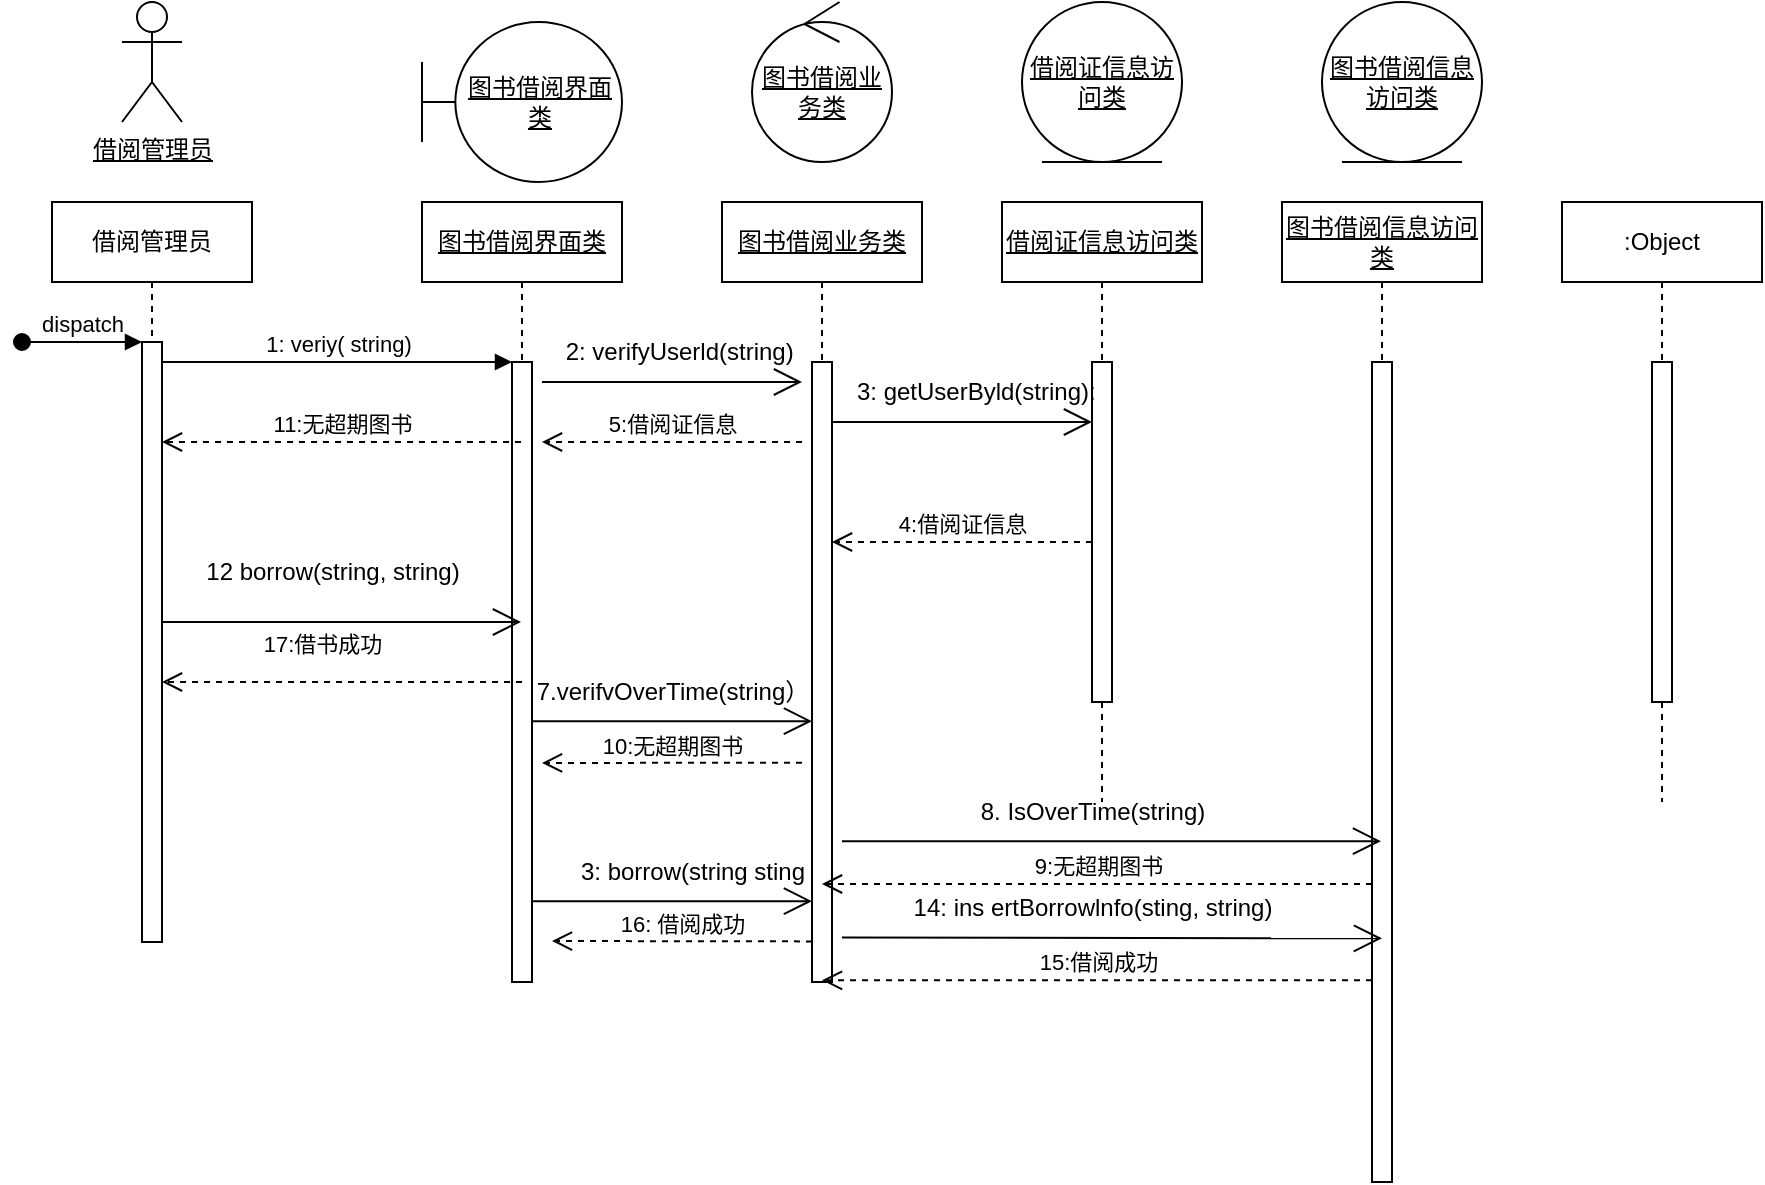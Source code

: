 <mxfile version="21.2.1" type="github">
  <diagram name="Page-1" id="2YBvvXClWsGukQMizWep">
    <mxGraphModel dx="875" dy="1592" grid="1" gridSize="10" guides="1" tooltips="1" connect="1" arrows="1" fold="1" page="1" pageScale="1" pageWidth="850" pageHeight="1100" math="0" shadow="0">
      <root>
        <mxCell id="0" />
        <mxCell id="1" parent="0" />
        <mxCell id="aM9ryv3xv72pqoxQDRHE-1" value="借阅管理员" style="shape=umlLifeline;perimeter=lifelinePerimeter;whiteSpace=wrap;html=1;container=0;dropTarget=0;collapsible=0;recursiveResize=0;outlineConnect=0;portConstraint=eastwest;newEdgeStyle={&quot;edgeStyle&quot;:&quot;elbowEdgeStyle&quot;,&quot;elbow&quot;:&quot;vertical&quot;,&quot;curved&quot;:0,&quot;rounded&quot;:0};" parent="1" vertex="1">
          <mxGeometry x="35" y="40" width="100" height="370" as="geometry" />
        </mxCell>
        <mxCell id="aM9ryv3xv72pqoxQDRHE-2" value="" style="html=1;points=[];perimeter=orthogonalPerimeter;outlineConnect=0;targetShapes=umlLifeline;portConstraint=eastwest;newEdgeStyle={&quot;edgeStyle&quot;:&quot;elbowEdgeStyle&quot;,&quot;elbow&quot;:&quot;vertical&quot;,&quot;curved&quot;:0,&quot;rounded&quot;:0};" parent="aM9ryv3xv72pqoxQDRHE-1" vertex="1">
          <mxGeometry x="45" y="70" width="10" height="300" as="geometry" />
        </mxCell>
        <mxCell id="aM9ryv3xv72pqoxQDRHE-3" value="dispatch" style="html=1;verticalAlign=bottom;startArrow=oval;endArrow=block;startSize=8;edgeStyle=elbowEdgeStyle;elbow=vertical;curved=0;rounded=0;" parent="aM9ryv3xv72pqoxQDRHE-1" target="aM9ryv3xv72pqoxQDRHE-2" edge="1">
          <mxGeometry relative="1" as="geometry">
            <mxPoint x="-15" y="70" as="sourcePoint" />
          </mxGeometry>
        </mxCell>
        <mxCell id="aM9ryv3xv72pqoxQDRHE-5" value="&lt;u&gt;图书借阅界面类&lt;/u&gt;" style="shape=umlLifeline;perimeter=lifelinePerimeter;whiteSpace=wrap;html=1;container=0;dropTarget=0;collapsible=0;recursiveResize=0;outlineConnect=0;portConstraint=eastwest;newEdgeStyle={&quot;edgeStyle&quot;:&quot;elbowEdgeStyle&quot;,&quot;elbow&quot;:&quot;vertical&quot;,&quot;curved&quot;:0,&quot;rounded&quot;:0};" parent="1" vertex="1">
          <mxGeometry x="220" y="40" width="100" height="390" as="geometry" />
        </mxCell>
        <mxCell id="aM9ryv3xv72pqoxQDRHE-6" value="" style="html=1;points=[];perimeter=orthogonalPerimeter;outlineConnect=0;targetShapes=umlLifeline;portConstraint=eastwest;newEdgeStyle={&quot;edgeStyle&quot;:&quot;elbowEdgeStyle&quot;,&quot;elbow&quot;:&quot;vertical&quot;,&quot;curved&quot;:0,&quot;rounded&quot;:0};" parent="aM9ryv3xv72pqoxQDRHE-5" vertex="1">
          <mxGeometry x="45" y="80" width="10" height="310" as="geometry" />
        </mxCell>
        <mxCell id="aM9ryv3xv72pqoxQDRHE-7" value="1: veriy( string)" style="html=1;verticalAlign=bottom;endArrow=block;edgeStyle=elbowEdgeStyle;elbow=vertical;curved=0;rounded=0;" parent="1" source="aM9ryv3xv72pqoxQDRHE-2" target="aM9ryv3xv72pqoxQDRHE-6" edge="1">
          <mxGeometry relative="1" as="geometry">
            <mxPoint x="195" y="130" as="sourcePoint" />
            <Array as="points">
              <mxPoint x="180" y="120" />
            </Array>
          </mxGeometry>
        </mxCell>
        <mxCell id="6Cf08b0dKJRmfkbG8Xst-1" value="&lt;u&gt;图书借阅业务类&lt;/u&gt;" style="shape=umlLifeline;perimeter=lifelinePerimeter;whiteSpace=wrap;html=1;container=0;dropTarget=0;collapsible=0;recursiveResize=0;outlineConnect=0;portConstraint=eastwest;newEdgeStyle={&quot;edgeStyle&quot;:&quot;elbowEdgeStyle&quot;,&quot;elbow&quot;:&quot;vertical&quot;,&quot;curved&quot;:0,&quot;rounded&quot;:0};" vertex="1" parent="1">
          <mxGeometry x="370" y="40" width="100" height="390" as="geometry" />
        </mxCell>
        <mxCell id="6Cf08b0dKJRmfkbG8Xst-2" value="" style="html=1;points=[];perimeter=orthogonalPerimeter;outlineConnect=0;targetShapes=umlLifeline;portConstraint=eastwest;newEdgeStyle={&quot;edgeStyle&quot;:&quot;elbowEdgeStyle&quot;,&quot;elbow&quot;:&quot;vertical&quot;,&quot;curved&quot;:0,&quot;rounded&quot;:0};" vertex="1" parent="6Cf08b0dKJRmfkbG8Xst-1">
          <mxGeometry x="45" y="80" width="10" height="310" as="geometry" />
        </mxCell>
        <mxCell id="6Cf08b0dKJRmfkbG8Xst-3" value="&lt;u&gt;借阅证信息访问类&lt;/u&gt;" style="shape=umlLifeline;perimeter=lifelinePerimeter;whiteSpace=wrap;html=1;container=0;dropTarget=0;collapsible=0;recursiveResize=0;outlineConnect=0;portConstraint=eastwest;newEdgeStyle={&quot;edgeStyle&quot;:&quot;elbowEdgeStyle&quot;,&quot;elbow&quot;:&quot;vertical&quot;,&quot;curved&quot;:0,&quot;rounded&quot;:0};" vertex="1" parent="1">
          <mxGeometry x="510" y="40" width="100" height="300" as="geometry" />
        </mxCell>
        <mxCell id="6Cf08b0dKJRmfkbG8Xst-4" value="" style="html=1;points=[];perimeter=orthogonalPerimeter;outlineConnect=0;targetShapes=umlLifeline;portConstraint=eastwest;newEdgeStyle={&quot;edgeStyle&quot;:&quot;elbowEdgeStyle&quot;,&quot;elbow&quot;:&quot;vertical&quot;,&quot;curved&quot;:0,&quot;rounded&quot;:0};" vertex="1" parent="6Cf08b0dKJRmfkbG8Xst-3">
          <mxGeometry x="45" y="80" width="10" height="170" as="geometry" />
        </mxCell>
        <mxCell id="6Cf08b0dKJRmfkbG8Xst-5" value="&lt;u&gt;图书借阅信息访问类&lt;/u&gt;" style="shape=umlLifeline;perimeter=lifelinePerimeter;whiteSpace=wrap;html=1;container=0;dropTarget=0;collapsible=0;recursiveResize=0;outlineConnect=0;portConstraint=eastwest;newEdgeStyle={&quot;edgeStyle&quot;:&quot;elbowEdgeStyle&quot;,&quot;elbow&quot;:&quot;vertical&quot;,&quot;curved&quot;:0,&quot;rounded&quot;:0};" vertex="1" parent="1">
          <mxGeometry x="650" y="40" width="100" height="490" as="geometry" />
        </mxCell>
        <mxCell id="6Cf08b0dKJRmfkbG8Xst-6" value="" style="html=1;points=[];perimeter=orthogonalPerimeter;outlineConnect=0;targetShapes=umlLifeline;portConstraint=eastwest;newEdgeStyle={&quot;edgeStyle&quot;:&quot;elbowEdgeStyle&quot;,&quot;elbow&quot;:&quot;vertical&quot;,&quot;curved&quot;:0,&quot;rounded&quot;:0};" vertex="1" parent="6Cf08b0dKJRmfkbG8Xst-5">
          <mxGeometry x="45" y="80" width="10" height="410" as="geometry" />
        </mxCell>
        <mxCell id="6Cf08b0dKJRmfkbG8Xst-7" value=":Object" style="shape=umlLifeline;perimeter=lifelinePerimeter;whiteSpace=wrap;html=1;container=0;dropTarget=0;collapsible=0;recursiveResize=0;outlineConnect=0;portConstraint=eastwest;newEdgeStyle={&quot;edgeStyle&quot;:&quot;elbowEdgeStyle&quot;,&quot;elbow&quot;:&quot;vertical&quot;,&quot;curved&quot;:0,&quot;rounded&quot;:0};" vertex="1" parent="1">
          <mxGeometry x="790" y="40" width="100" height="300" as="geometry" />
        </mxCell>
        <mxCell id="6Cf08b0dKJRmfkbG8Xst-8" value="" style="html=1;points=[];perimeter=orthogonalPerimeter;outlineConnect=0;targetShapes=umlLifeline;portConstraint=eastwest;newEdgeStyle={&quot;edgeStyle&quot;:&quot;elbowEdgeStyle&quot;,&quot;elbow&quot;:&quot;vertical&quot;,&quot;curved&quot;:0,&quot;rounded&quot;:0};" vertex="1" parent="6Cf08b0dKJRmfkbG8Xst-7">
          <mxGeometry x="45" y="80" width="10" height="170" as="geometry" />
        </mxCell>
        <mxCell id="6Cf08b0dKJRmfkbG8Xst-9" value="" style="endArrow=open;endFill=1;endSize=12;html=1;rounded=0;" edge="1" parent="1">
          <mxGeometry width="160" relative="1" as="geometry">
            <mxPoint x="280" y="130" as="sourcePoint" />
            <mxPoint x="410" y="130" as="targetPoint" />
          </mxGeometry>
        </mxCell>
        <mxCell id="6Cf08b0dKJRmfkbG8Xst-24" value="&lt;u&gt;图书借阅界面类&lt;/u&gt;" style="shape=umlBoundary;whiteSpace=wrap;html=1;" vertex="1" parent="1">
          <mxGeometry x="220" y="-50" width="100" height="80" as="geometry" />
        </mxCell>
        <mxCell id="6Cf08b0dKJRmfkbG8Xst-25" value="&lt;u&gt;图书借阅业务类&lt;/u&gt;" style="ellipse;shape=umlControl;whiteSpace=wrap;html=1;" vertex="1" parent="1">
          <mxGeometry x="385" y="-60" width="70" height="80" as="geometry" />
        </mxCell>
        <mxCell id="6Cf08b0dKJRmfkbG8Xst-26" value="&lt;u&gt;借阅证信息访问类&lt;/u&gt;" style="ellipse;shape=umlEntity;whiteSpace=wrap;html=1;" vertex="1" parent="1">
          <mxGeometry x="520" y="-60" width="80" height="80" as="geometry" />
        </mxCell>
        <mxCell id="6Cf08b0dKJRmfkbG8Xst-27" value="&lt;u&gt;图书借阅信息访问类&lt;/u&gt;" style="ellipse;shape=umlEntity;whiteSpace=wrap;html=1;" vertex="1" parent="1">
          <mxGeometry x="670" y="-60" width="80" height="80" as="geometry" />
        </mxCell>
        <mxCell id="6Cf08b0dKJRmfkbG8Xst-28" value="5:借阅证信息" style="html=1;verticalAlign=bottom;endArrow=open;dashed=1;endSize=8;edgeStyle=elbowEdgeStyle;elbow=vertical;curved=0;rounded=0;" edge="1" parent="1">
          <mxGeometry relative="1" as="geometry">
            <mxPoint x="410" y="160" as="sourcePoint" />
            <mxPoint x="280" y="160.09" as="targetPoint" />
          </mxGeometry>
        </mxCell>
        <mxCell id="6Cf08b0dKJRmfkbG8Xst-29" value="4:借阅证信息" style="html=1;verticalAlign=bottom;endArrow=open;dashed=1;endSize=8;edgeStyle=elbowEdgeStyle;elbow=vertical;curved=0;rounded=0;" edge="1" parent="1">
          <mxGeometry relative="1" as="geometry">
            <mxPoint x="555" y="210" as="sourcePoint" />
            <mxPoint x="425" y="210.09" as="targetPoint" />
          </mxGeometry>
        </mxCell>
        <mxCell id="6Cf08b0dKJRmfkbG8Xst-30" value="&lt;u&gt;借阅管理员&lt;/u&gt;" style="shape=umlActor;verticalLabelPosition=bottom;verticalAlign=top;html=1;outlineConnect=0;" vertex="1" parent="1">
          <mxGeometry x="70" y="-60" width="30" height="60" as="geometry" />
        </mxCell>
        <mxCell id="6Cf08b0dKJRmfkbG8Xst-33" value="&lt;div&gt;11:无超期图书&lt;/div&gt;" style="html=1;verticalAlign=bottom;endArrow=open;dashed=1;endSize=8;edgeStyle=elbowEdgeStyle;elbow=vertical;curved=0;rounded=0;" edge="1" parent="1" source="aM9ryv3xv72pqoxQDRHE-5" target="aM9ryv3xv72pqoxQDRHE-2">
          <mxGeometry relative="1" as="geometry">
            <mxPoint x="230" y="189.5" as="sourcePoint" />
            <mxPoint x="100" y="189.59" as="targetPoint" />
            <Array as="points">
              <mxPoint x="100" y="160" />
              <mxPoint x="260" y="190" />
            </Array>
          </mxGeometry>
        </mxCell>
        <mxCell id="6Cf08b0dKJRmfkbG8Xst-34" value="&lt;div&gt;17:借书成功&lt;/div&gt;" style="html=1;verticalAlign=bottom;endArrow=open;dashed=1;endSize=8;edgeStyle=elbowEdgeStyle;elbow=vertical;curved=0;rounded=0;" edge="1" parent="1">
          <mxGeometry x="0.111" y="-10" relative="1" as="geometry">
            <mxPoint x="270" y="280" as="sourcePoint" />
            <mxPoint x="90" y="280" as="targetPoint" />
            <Array as="points">
              <mxPoint x="260" y="280" />
            </Array>
            <mxPoint as="offset" />
          </mxGeometry>
        </mxCell>
        <mxCell id="6Cf08b0dKJRmfkbG8Xst-36" value="" style="endArrow=open;endFill=1;endSize=12;html=1;rounded=0;" edge="1" parent="1" target="aM9ryv3xv72pqoxQDRHE-5">
          <mxGeometry width="160" relative="1" as="geometry">
            <mxPoint x="90" y="250" as="sourcePoint" />
            <mxPoint x="220" y="250" as="targetPoint" />
          </mxGeometry>
        </mxCell>
        <mxCell id="6Cf08b0dKJRmfkbG8Xst-37" value="12 borrow(string, string)" style="text;html=1;align=center;verticalAlign=middle;resizable=0;points=[];autosize=1;strokeColor=none;fillColor=none;" vertex="1" parent="1">
          <mxGeometry x="100" y="210" width="150" height="30" as="geometry" />
        </mxCell>
        <mxCell id="6Cf08b0dKJRmfkbG8Xst-38" value="" style="endArrow=open;endFill=1;endSize=12;html=1;rounded=0;" edge="1" parent="1">
          <mxGeometry width="160" relative="1" as="geometry">
            <mxPoint x="275" y="299.58" as="sourcePoint" />
            <mxPoint x="415" y="299.58" as="targetPoint" />
          </mxGeometry>
        </mxCell>
        <mxCell id="6Cf08b0dKJRmfkbG8Xst-39" value="2: verifyUserld(string)&amp;nbsp;" style="text;html=1;align=center;verticalAlign=middle;resizable=0;points=[];autosize=1;strokeColor=none;fillColor=none;" vertex="1" parent="1">
          <mxGeometry x="280" y="100" width="140" height="30" as="geometry" />
        </mxCell>
        <mxCell id="6Cf08b0dKJRmfkbG8Xst-40" value="7.verifvOverTime(string）" style="text;html=1;align=center;verticalAlign=middle;resizable=0;points=[];autosize=1;strokeColor=none;fillColor=none;" vertex="1" parent="1">
          <mxGeometry x="265" y="269.58" width="160" height="30" as="geometry" />
        </mxCell>
        <mxCell id="6Cf08b0dKJRmfkbG8Xst-41" value="10:无超期图书" style="html=1;verticalAlign=bottom;endArrow=open;dashed=1;endSize=8;edgeStyle=elbowEdgeStyle;elbow=vertical;curved=0;rounded=0;" edge="1" parent="1">
          <mxGeometry relative="1" as="geometry">
            <mxPoint x="410" y="320.33" as="sourcePoint" />
            <mxPoint x="280" y="320.42" as="targetPoint" />
          </mxGeometry>
        </mxCell>
        <mxCell id="6Cf08b0dKJRmfkbG8Xst-42" value="3: borrow(string sting" style="text;html=1;align=center;verticalAlign=middle;resizable=0;points=[];autosize=1;strokeColor=none;fillColor=none;" vertex="1" parent="1">
          <mxGeometry x="285" y="359.6" width="140" height="30" as="geometry" />
        </mxCell>
        <mxCell id="6Cf08b0dKJRmfkbG8Xst-45" value="" style="endArrow=open;endFill=1;endSize=12;html=1;rounded=0;" edge="1" parent="1">
          <mxGeometry width="160" relative="1" as="geometry">
            <mxPoint x="275" y="389.6" as="sourcePoint" />
            <mxPoint x="415" y="389.6" as="targetPoint" />
          </mxGeometry>
        </mxCell>
        <mxCell id="6Cf08b0dKJRmfkbG8Xst-46" value="16: 借阅成功" style="html=1;verticalAlign=bottom;endArrow=open;dashed=1;endSize=8;edgeStyle=elbowEdgeStyle;elbow=vertical;curved=0;rounded=0;" edge="1" parent="1">
          <mxGeometry relative="1" as="geometry">
            <mxPoint x="415" y="409.7" as="sourcePoint" />
            <mxPoint x="285" y="409.79" as="targetPoint" />
          </mxGeometry>
        </mxCell>
        <mxCell id="6Cf08b0dKJRmfkbG8Xst-50" value="" style="endArrow=open;endFill=1;endSize=12;html=1;rounded=0;" edge="1" parent="1">
          <mxGeometry width="160" relative="1" as="geometry">
            <mxPoint x="425" y="150" as="sourcePoint" />
            <mxPoint x="555" y="150" as="targetPoint" />
          </mxGeometry>
        </mxCell>
        <mxCell id="6Cf08b0dKJRmfkbG8Xst-51" value="&amp;nbsp;3: getUserByld(string):" style="text;html=1;align=center;verticalAlign=middle;resizable=0;points=[];autosize=1;strokeColor=none;fillColor=none;" vertex="1" parent="1">
          <mxGeometry x="420" y="120" width="150" height="30" as="geometry" />
        </mxCell>
        <mxCell id="6Cf08b0dKJRmfkbG8Xst-52" value="8. IsOverTime(string)" style="text;html=1;align=center;verticalAlign=middle;resizable=0;points=[];autosize=1;strokeColor=none;fillColor=none;" vertex="1" parent="1">
          <mxGeometry x="485" y="329.6" width="140" height="30" as="geometry" />
        </mxCell>
        <mxCell id="6Cf08b0dKJRmfkbG8Xst-54" value="" style="endArrow=open;endFill=1;endSize=12;html=1;rounded=0;" edge="1" parent="1" target="6Cf08b0dKJRmfkbG8Xst-5">
          <mxGeometry width="160" relative="1" as="geometry">
            <mxPoint x="430" y="359.6" as="sourcePoint" />
            <mxPoint x="560" y="359.6" as="targetPoint" />
          </mxGeometry>
        </mxCell>
        <mxCell id="6Cf08b0dKJRmfkbG8Xst-55" value="&lt;div&gt;&lt;span style=&quot;font-size: 11px;&quot;&gt;9:无超期图书&lt;/span&gt;&lt;/div&gt;" style="html=1;verticalAlign=bottom;endArrow=open;dashed=1;endSize=8;edgeStyle=elbowEdgeStyle;elbow=vertical;curved=0;rounded=0;" edge="1" parent="1" source="6Cf08b0dKJRmfkbG8Xst-6" target="6Cf08b0dKJRmfkbG8Xst-1">
          <mxGeometry relative="1" as="geometry">
            <mxPoint x="610" y="380.33" as="sourcePoint" />
            <mxPoint x="480" y="380.42" as="targetPoint" />
            <Array as="points">
              <mxPoint x="690" y="381" />
            </Array>
          </mxGeometry>
        </mxCell>
        <mxCell id="6Cf08b0dKJRmfkbG8Xst-56" value="14: ins ertBorrowlnfo(sting, string)" style="text;html=1;align=center;verticalAlign=middle;resizable=0;points=[];autosize=1;strokeColor=none;fillColor=none;" vertex="1" parent="1">
          <mxGeometry x="455" y="377.77" width="200" height="30" as="geometry" />
        </mxCell>
        <mxCell id="6Cf08b0dKJRmfkbG8Xst-57" value="" style="endArrow=open;endFill=1;endSize=12;html=1;rounded=0;" edge="1" parent="1">
          <mxGeometry width="160" relative="1" as="geometry">
            <mxPoint x="430" y="407.77" as="sourcePoint" />
            <mxPoint x="700" y="408.17" as="targetPoint" />
          </mxGeometry>
        </mxCell>
        <mxCell id="6Cf08b0dKJRmfkbG8Xst-58" value="15:借阅成功" style="html=1;verticalAlign=bottom;endArrow=open;dashed=1;endSize=8;edgeStyle=elbowEdgeStyle;elbow=vertical;curved=0;rounded=0;" edge="1" parent="1">
          <mxGeometry relative="1" as="geometry">
            <mxPoint x="695" y="429.17" as="sourcePoint" />
            <mxPoint x="420" y="429.17" as="targetPoint" />
            <Array as="points">
              <mxPoint x="690" y="429.17" />
            </Array>
          </mxGeometry>
        </mxCell>
      </root>
    </mxGraphModel>
  </diagram>
</mxfile>
